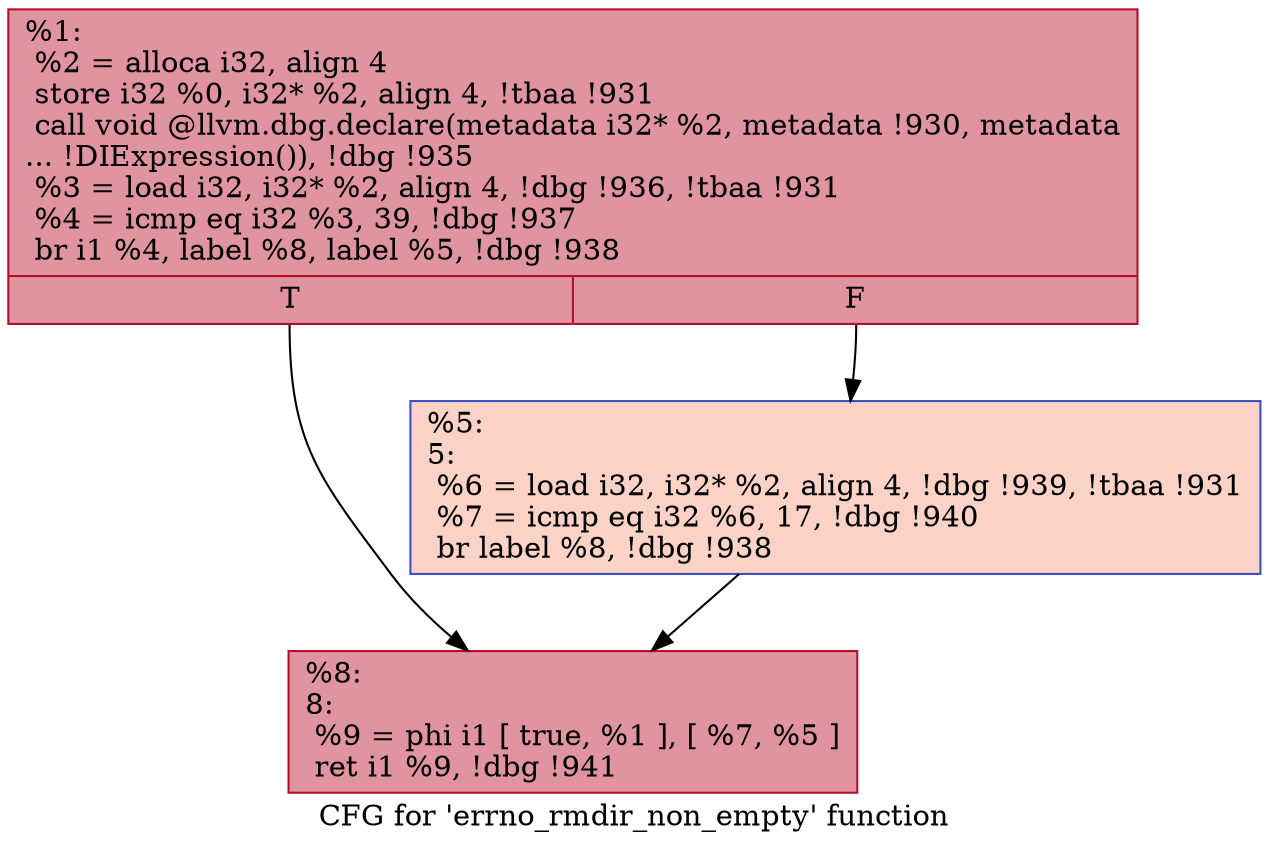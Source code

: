 digraph "CFG for 'errno_rmdir_non_empty' function" {
	label="CFG for 'errno_rmdir_non_empty' function";

	Node0x21539c0 [shape=record,color="#b70d28ff", style=filled, fillcolor="#b70d2870",label="{%1:\l  %2 = alloca i32, align 4\l  store i32 %0, i32* %2, align 4, !tbaa !931\l  call void @llvm.dbg.declare(metadata i32* %2, metadata !930, metadata\l... !DIExpression()), !dbg !935\l  %3 = load i32, i32* %2, align 4, !dbg !936, !tbaa !931\l  %4 = icmp eq i32 %3, 39, !dbg !937\l  br i1 %4, label %8, label %5, !dbg !938\l|{<s0>T|<s1>F}}"];
	Node0x21539c0:s0 -> Node0x2149ac0;
	Node0x21539c0:s1 -> Node0x2149a70;
	Node0x2149a70 [shape=record,color="#3d50c3ff", style=filled, fillcolor="#f59c7d70",label="{%5:\l5:                                                \l  %6 = load i32, i32* %2, align 4, !dbg !939, !tbaa !931\l  %7 = icmp eq i32 %6, 17, !dbg !940\l  br label %8, !dbg !938\l}"];
	Node0x2149a70 -> Node0x2149ac0;
	Node0x2149ac0 [shape=record,color="#b70d28ff", style=filled, fillcolor="#b70d2870",label="{%8:\l8:                                                \l  %9 = phi i1 [ true, %1 ], [ %7, %5 ]\l  ret i1 %9, !dbg !941\l}"];
}
